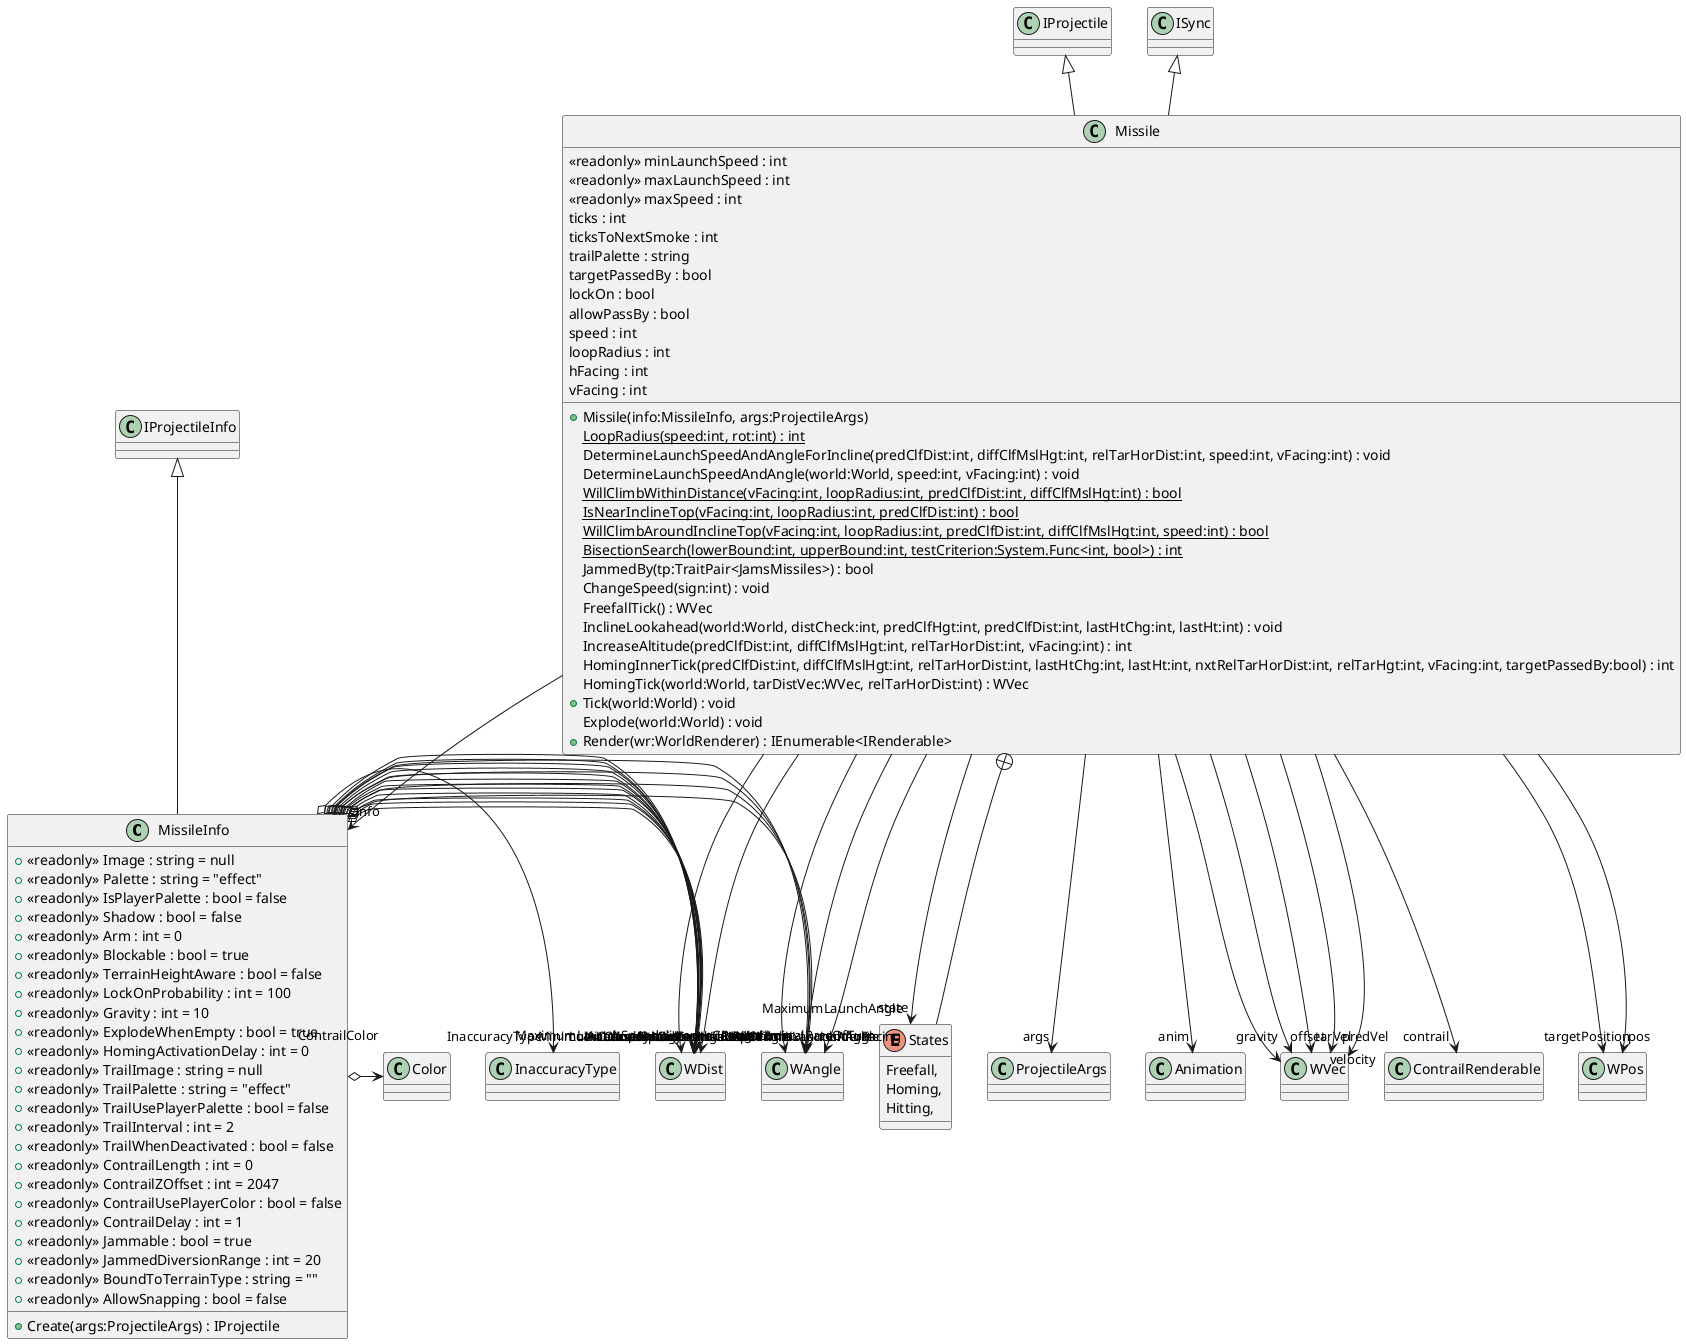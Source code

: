 @startuml
class MissileInfo {
    + <<readonly>> Image : string = null
    + <<readonly>> Palette : string = "effect"
    + <<readonly>> IsPlayerPalette : bool = false
    + <<readonly>> Shadow : bool = false
    + <<readonly>> Arm : int = 0
    + <<readonly>> Blockable : bool = true
    + <<readonly>> TerrainHeightAware : bool = false
    + <<readonly>> LockOnProbability : int = 100
    + <<readonly>> Gravity : int = 10
    + <<readonly>> ExplodeWhenEmpty : bool = true
    + <<readonly>> HomingActivationDelay : int = 0
    + <<readonly>> TrailImage : string = null
    + <<readonly>> TrailPalette : string = "effect"
    + <<readonly>> TrailUsePlayerPalette : bool = false
    + <<readonly>> TrailInterval : int = 2
    + <<readonly>> TrailWhenDeactivated : bool = false
    + <<readonly>> ContrailLength : int = 0
    + <<readonly>> ContrailZOffset : int = 2047
    + <<readonly>> ContrailUsePlayerColor : bool = false
    + <<readonly>> ContrailDelay : int = 1
    + <<readonly>> Jammable : bool = true
    + <<readonly>> JammedDiversionRange : int = 20
    + <<readonly>> BoundToTerrainType : string = ""
    + <<readonly>> AllowSnapping : bool = false
    + Create(args:ProjectileArgs) : IProjectile
}
class Missile {
    <<readonly>> minLaunchSpeed : int
    <<readonly>> maxLaunchSpeed : int
    <<readonly>> maxSpeed : int
    ticks : int
    ticksToNextSmoke : int
    trailPalette : string
    targetPassedBy : bool
    lockOn : bool
    allowPassBy : bool
    speed : int
    loopRadius : int
    hFacing : int
    vFacing : int
    + Missile(info:MissileInfo, args:ProjectileArgs)
    {static} LoopRadius(speed:int, rot:int) : int
    DetermineLaunchSpeedAndAngleForIncline(predClfDist:int, diffClfMslHgt:int, relTarHorDist:int, speed:int, vFacing:int) : void
    DetermineLaunchSpeedAndAngle(world:World, speed:int, vFacing:int) : void
    {static} WillClimbWithinDistance(vFacing:int, loopRadius:int, predClfDist:int, diffClfMslHgt:int) : bool
    {static} IsNearInclineTop(vFacing:int, loopRadius:int, predClfDist:int) : bool
    {static} WillClimbAroundInclineTop(vFacing:int, loopRadius:int, predClfDist:int, diffClfMslHgt:int, speed:int) : bool
    {static} BisectionSearch(lowerBound:int, upperBound:int, testCriterion:System.Func<int, bool>) : int
    JammedBy(tp:TraitPair<JamsMissiles>) : bool
    ChangeSpeed(sign:int) : void
    FreefallTick() : WVec
    InclineLookahead(world:World, distCheck:int, predClfHgt:int, predClfDist:int, lastHtChg:int, lastHt:int) : void
    IncreaseAltitude(predClfDist:int, diffClfMslHgt:int, relTarHorDist:int, vFacing:int) : int
    HomingInnerTick(predClfDist:int, diffClfMslHgt:int, relTarHorDist:int, lastHtChg:int, lastHt:int, nxtRelTarHorDist:int, relTarHgt:int, vFacing:int, targetPassedBy:bool) : int
    HomingTick(world:World, tarDistVec:WVec, relTarHorDist:int) : WVec
    + Tick(world:World) : void
    Explode(world:World) : void
    + Render(wr:WorldRenderer) : IEnumerable<IRenderable>
}
enum States {
    Freefall,
    Homing,
    Hitting,
}
IProjectileInfo <|-- MissileInfo
MissileInfo o-> "MinimumLaunchAngle" WAngle
MissileInfo o-> "MaximumLaunchAngle" WAngle
MissileInfo o-> "MinimumLaunchSpeed" WDist
MissileInfo o-> "MaximumLaunchSpeed" WDist
MissileInfo o-> "Speed" WDist
MissileInfo o-> "Acceleration" WDist
MissileInfo o-> "Width" WDist
MissileInfo o-> "Inaccuracy" WDist
MissileInfo o-> "InaccuracyType" InaccuracyType
MissileInfo o-> "LockOnInaccuracy" WDist
MissileInfo o-> "HorizontalRateOfTurn" WAngle
MissileInfo o-> "VerticalRateOfTurn" WAngle
MissileInfo o-> "RangeLimit" WDist
MissileInfo o-> "AirburstAltitude" WDist
MissileInfo o-> "CruiseAltitude" WDist
MissileInfo o-> "ContrailWidth" WDist
MissileInfo o-> "ContrailColor" Color
MissileInfo o-> "CloseEnough" WDist
IProjectile <|-- Missile
ISync <|-- Missile
Missile --> "info" MissileInfo
Missile --> "args" ProjectileArgs
Missile --> "anim" Animation
Missile --> "gravity" WVec
Missile --> "minLaunchAngle" WAngle
Missile --> "maxLaunchAngle" WAngle
Missile --> "contrail" ContrailRenderable
Missile --> "state" States
Missile --> "targetPosition" WPos
Missile --> "offset" WVec
Missile --> "tarVel" WVec
Missile --> "predVel" WVec
Missile --> "pos" WPos
Missile --> "velocity" WVec
Missile --> "distanceCovered" WDist
Missile --> "rangeLimit" WDist
Missile --> "renderFacing" WAngle
Missile +-- States
@enduml
